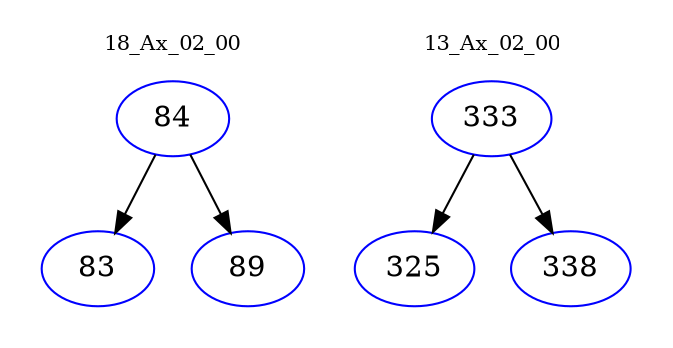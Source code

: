 digraph{
subgraph cluster_0 {
color = white
label = "18_Ax_02_00";
fontsize=10;
T0_84 [label="84", color="blue"]
T0_84 -> T0_83 [color="black"]
T0_83 [label="83", color="blue"]
T0_84 -> T0_89 [color="black"]
T0_89 [label="89", color="blue"]
}
subgraph cluster_1 {
color = white
label = "13_Ax_02_00";
fontsize=10;
T1_333 [label="333", color="blue"]
T1_333 -> T1_325 [color="black"]
T1_325 [label="325", color="blue"]
T1_333 -> T1_338 [color="black"]
T1_338 [label="338", color="blue"]
}
}

